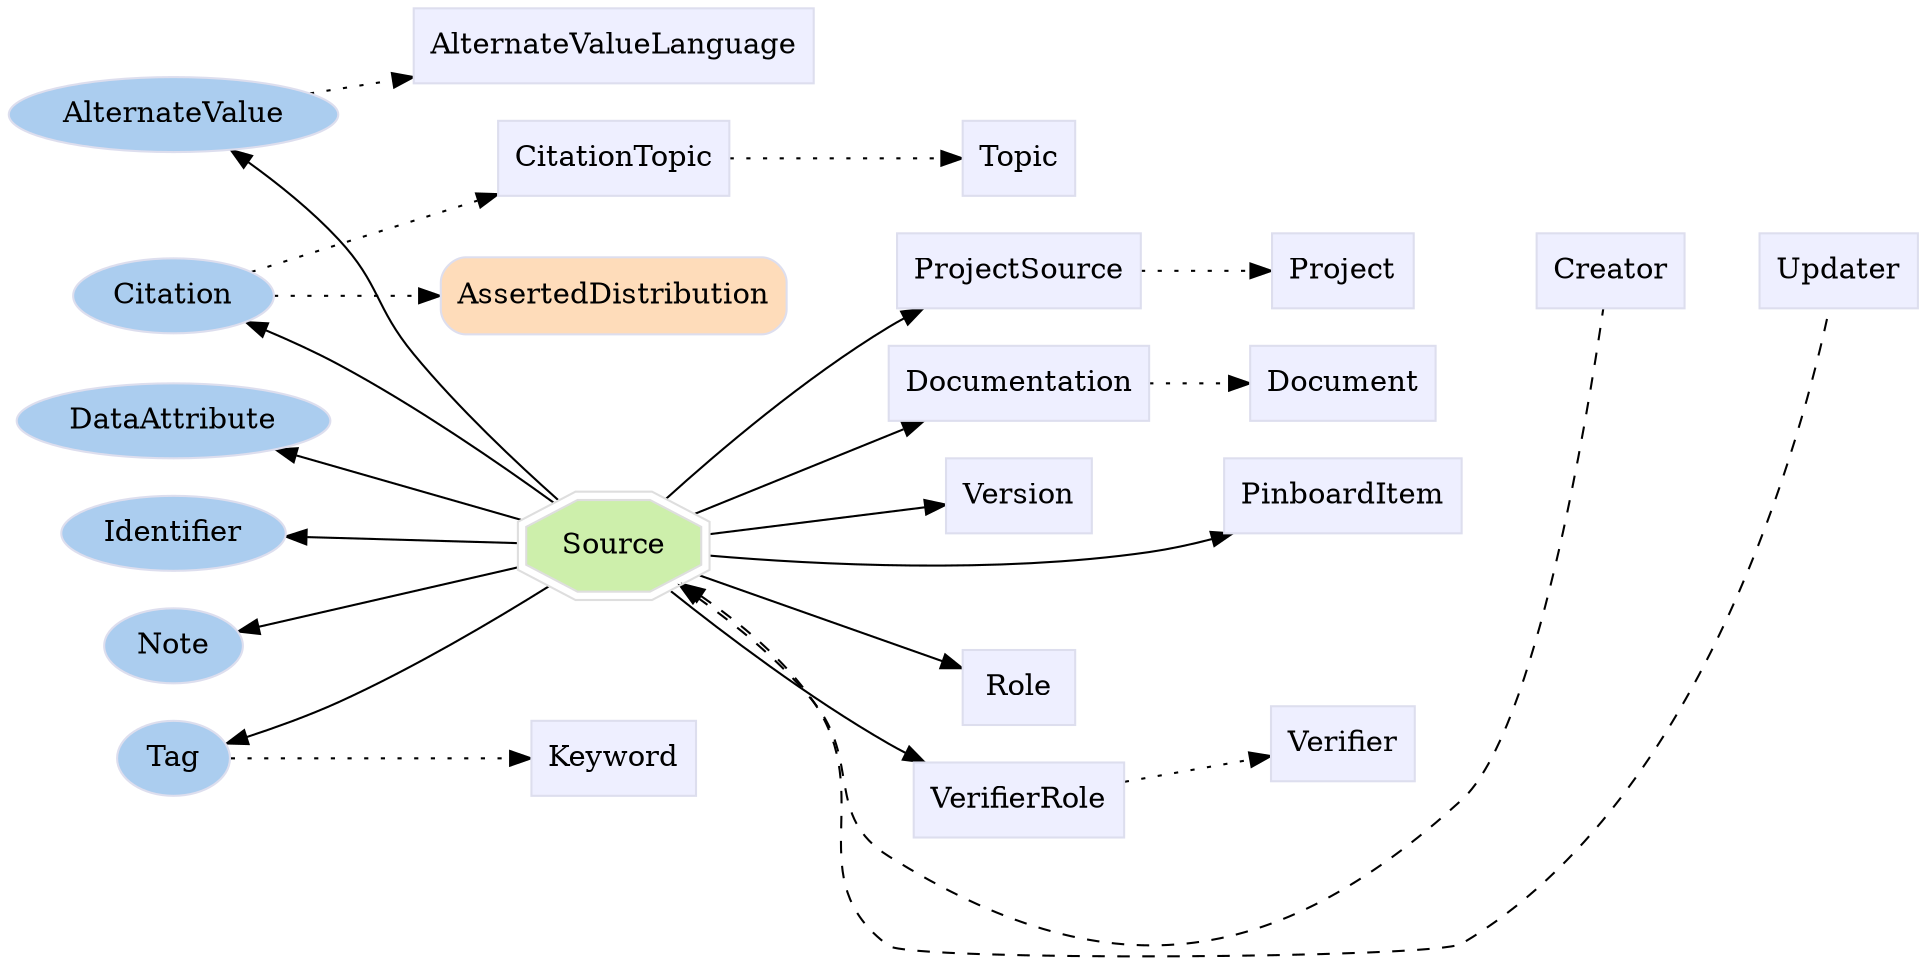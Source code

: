 digraph Source {
	graph [bb="0,0,767.39,447.73",
		label="",
		outputorder=edgesfirst,
		rankdir=LR
	];
	node [label="\N"];
	subgraph annotator_cluster {
		graph [rank=min];
		AlternateValue	[color="#dddeee",
			fillcolor="#abcdef",
			group=annotator,
			height=0.5,
			href="/develop/Data/models.html#alternate-value",
			label=AlternateValue,
			pos="63.694,391.73",
			shape=oval,
			style=filled,
			target=_top,
			width=1.7693];
		Citation	[color="#dddeee",
			fillcolor="#abcdef",
			group=annotator,
			height=0.5,
			href="/develop/Data/models.html#citation",
			label=Citation,
			pos="63.694,298.73",
			shape=oval,
			style=filled,
			target=_top,
			width=1.0832];
		DataAttribute	[color="#dddeee",
			fillcolor="#abcdef",
			group=annotator,
			height=0.5,
			href="/develop/Data/models.html#data-attribute",
			label=DataAttribute,
			pos="63.694,233.73",
			shape=oval,
			style=filled,
			target=_top,
			width=1.6429];
		Identifier	[color="#dddeee",
			fillcolor="#abcdef",
			group=annotator,
			height=0.5,
			href="/develop/Data/models.html#identifier",
			label=Identifier,
			pos="63.694,179.73",
			shape=oval,
			style=filled,
			target=_top,
			width=1.1916];
		Tag	[color="#dddeee",
			fillcolor="#abcdef",
			group=annotator,
			height=0.5,
			href="/develop/Data/models.html#tag",
			label=Tag,
			pos="63.694,71.733",
			shape=oval,
			style=filled,
			target=_top,
			width=0.75];
		Note	[color="#dddeee",
			fillcolor="#abcdef",
			group=annotator,
			height=0.5,
			href="/develop/Data/models.html#note",
			label=Note,
			pos="63.694,125.73",
			shape=oval,
			style=filled,
			target=_top,
			width=0.77632];
	}
	subgraph core {
		Source	[color="#dedede",
			fillcolor="#cdefab",
			group=target,
			height=0.61111,
			href="/develop/Data/models.html#source",
			label=Source,
			pos="238.89,173.73",
			shape=doubleoctagon,
			style=filled,
			target=_top,
			width=1.1663];
		AssertedDistribution	[color="#dddeee",
			fillcolor="#fedcba",
			group=core,
			height=0.51389,
			href="/develop/Data/models.html#asserted-distribution",
			label=AssertedDistribution,
			pos="238.89,298.73",
			shape=Mrecord,
			style=filled,
			target=_top,
			width=1.7917];
	}
	subgraph supporting {
		AlternateValueLanguage	[color="#dddeee",
			fillcolor="#eeefff",
			group=supporting,
			height=0.5,
			href="/develop/Data/models.html#alternate-value-language",
			label=AlternateValueLanguage,
			pos="238.89,429.73",
			shape=box,
			style=filled,
			target=_top,
			width=2.0972];
		CitationTopic	[color="#dddeee",
			fillcolor="#eeefff",
			group=supporting,
			height=0.5,
			href="/develop/Data/models.html#citation-topic",
			label=CitationTopic,
			pos="238.89,375.73",
			shape=box,
			style=filled,
			target=_top,
			width=1.2778];
		Documentation	[color="#dddeee",
			fillcolor="#eeefff",
			group=supporting,
			height=0.5,
			href="/develop/Data/models.html#documentation",
			label=Documentation,
			pos="400.89,267.73",
			shape=box,
			style=filled,
			target=_top,
			width=1.4028];
		Document	[color="#dddeee",
			fillcolor="#eeefff",
			group=supporting,
			height=0.5,
			href="/develop/Data/models.html#document",
			label=Document,
			pos="532.89,267.73",
			shape=box,
			style=filled,
			target=_top,
			width=1.0278];
		Keyword	[color="#dddeee",
			fillcolor="#eeefff",
			group=supporting,
			height=0.5,
			href="/develop/Data/models.html#keyword",
			label=Keyword,
			pos="238.89,71.733",
			shape=box,
			style=filled,
			target=_top,
			width=0.93056];
		PinboardItem	[color="#dddeee",
			fillcolor="#eeefff",
			group=supporting,
			height=0.5,
			href="/develop/Data/models.html#pinboard-item",
			label=PinboardItem,
			pos="532.89,213.73",
			shape=box,
			style=filled,
			target=_top,
			width=1.2639];
		ProjectSource	[color="#dddeee",
			fillcolor="#eeefff",
			group=supporting,
			height=0.5,
			href="/develop/Data/models.html#project-source",
			label=ProjectSource,
			pos="400.89,321.73",
			shape=box,
			style=filled,
			target=_top,
			width=1.2778];
		Project	[color="#dddeee",
			fillcolor="#eeefff",
			group=supporting,
			height=0.5,
			href="/develop/Data/models.html#project",
			label=Project,
			pos="532.89,321.73",
			shape=box,
			style=filled,
			target=_top,
			width=0.76389];
		Role	[color="#dddeee",
			fillcolor="#eeefff",
			group=supporting,
			height=0.5,
			href="/develop/Data/models.html#role",
			label=Role,
			pos="400.89,121.73",
			shape=box,
			style=filled,
			target=_top,
			width=0.75];
		Topic	[color="#dddeee",
			fillcolor="#eeefff",
			group=supporting,
			height=0.5,
			href="/develop/Data/models.html#topic",
			label=Topic,
			pos="400.89,375.73",
			shape=box,
			style=filled,
			target=_top,
			width=0.75];
		VerifierRole	[color="#dddeee",
			fillcolor="#eeefff",
			group=supporting,
			height=0.5,
			href="/develop/Data/models.html#verifier-role",
			label=VerifierRole,
			pos="400.89,67.733",
			shape=box,
			style=filled,
			target=_top,
			width=1.1528];
		Verifier	[color="#dddeee",
			fillcolor="#eeefff",
			group=supporting,
			height=0.5,
			href="/develop/Data/models.html#verifier",
			label=Verifier,
			pos="532.89,94.733",
			shape=box,
			style=filled,
			target=_top,
			width=0.79167];
		Version	[color="#dddeee",
			fillcolor="#eeefff",
			group=supporting,
			height=0.5,
			href="/develop/Data/models.html#version",
			label=Version,
			pos="400.89,213.73",
			shape=box,
			style=filled,
			target=_top,
			width=0.80556];
		Creator	[color="#dddeee",
			fillcolor="#eeefff",
			group=supporting,
			height=0.5,
			href="/develop/Data/models.html#creator",
			label=Creator,
			pos="642.89,321.73",
			shape=box,
			style=filled,
			target=_top,
			width=0.79167];
		Updater	[color="#dddeee",
			fillcolor="#eeefff",
			group=supporting,
			height=0.5,
			href="/develop/Data/models.html#updater",
			label=Updater,
			pos="737.39,321.73",
			shape=box,
			style=filled,
			target=_top,
			width=0.83333];
	}
	AlternateValue -> AlternateValueLanguage	[pos="e,163.09,413.32 114.79,402.72 126.81,405.36 139.98,408.25 153.1,411.13",
		style=dotted];
	Citation -> AssertedDistribution	[pos="e,174.1,298.73 102.7,298.73 120.67,298.73 142.77,298.73 163.85,298.73",
		style=dotted];
	Citation -> CitationTopic	[pos="e,197.21,357.65 92.521,311.1 118.17,322.51 156.85,339.7 187.86,353.49",
		style=dotted];
	Tag -> Keyword	[pos="e,205.11,71.733 90.999,71.733 118.58,71.733 162.36,71.733 194.96,71.733",
		style=dotted];
	Source -> AlternateValue	[pos="e,82.864,374.28 220.93,195.24 205.57,214.91 182.49,244.93 163.39,271.73 146.65,295.23 145.39,303.19 127.39,325.73 115.87,340.15 \
101.82,355.15 89.939,367.2"];
	Source -> Citation	[pos="e,88.946,284.97 215.23,192.91 193.32,211.12 158.9,238.9 127.39,260.73 117.94,267.28 107.35,273.94 97.602,279.82"];
	Source -> DataAttribute	[pos="e,103.56,220.27 201.81,186.23 176.12,195.13 141.32,207.19 113.2,216.93"];
	Source -> Identifier	[pos="e,106.62,178.28 196.65,175.16 172.75,175.99 142.43,177.04 116.88,177.92"];
	Source -> Tag	[pos="e,87.527,80.349 213.73,155.36 191.89,139.24 158.49,115.79 127.39,98.733 117.8,93.477 106.98,88.503 97.066,84.29"];
	Source -> Note	[pos="e,89.878,132.71 198.57,162.84 168.88,154.61 128.48,143.41 99.852,135.48"];
	Source -> Documentation	[pos="e,366.22,249.64 266.93,190.6 289.17,204.37 321.61,224.17 350.39,240.73 352.62,242.01 354.91,243.32 357.22,244.62"];
	Source -> PinboardItem	[pos="e,487.32,196.47 281.23,173.09 324.16,173.17 393.07,175.37 451.39,186.73 460.01,188.41 468.98,190.77 477.66,193.41"];
	Source -> ProjectSource	[pos="e,363.32,303.61 256.39,195.88 276.52,221.83 312.56,265.06 350.39,294.73 351.77,295.81 353.19,296.87 354.65,297.91"];
	Source -> Role	[pos="e,373.47,130.32 277,161.67 303.08,153.2 337.79,141.91 363.67,133.5"];
	Source -> VerifierRole	[pos="e,365.49,85.79 263.88,155.29 285.88,138.69 319.62,114.02 350.39,94.733 352.34,93.507 354.36,92.279 356.4,91.058"];
	Source -> Version	[pos="e,371.78,206.7 280.68,183.93 305.63,190.17 337.34,198.1 361.79,204.21"];
	Source -> Creator	[dir=back,
		pos="s,261.44,154.52 268.73,147.67 283.25,133.84 300.63,116.14 314.39,98.733 333.2,74.929 323.88,55.481 350.39,40.733 439.56,-8.8724 \
504.97,-3.1295 578.39,67.733 612.81,100.96 633.56,251.28 639.85,303.66",
		style=dashed];
	Source -> Updater	[dir=back,
		pos="s,262.98,155.08 270.48,148.4 285.29,134.88 302.42,117.24 314.39,98.733 338.68,61.163 313.53,30.086 350.39,4.7326 364.48,-4.9568 \
569.85,3.2894 578.39,8.7326 687.47,78.252 724.33,248.02 733.7,303.71",
		style=dashed];
	CitationTopic -> Topic	[pos="e,373.83,375.73 285.31,375.73 310.15,375.73 340.49,375.73 363.71,375.73",
		style=dotted];
	Documentation -> Document	[pos="e,495.85,267.73 451.41,267.73 462.61,267.73 474.46,267.73 485.53,267.73",
		style=dotted];
	ProjectSource -> Project	[pos="e,505.06,321.73 446.99,321.73 462.57,321.73 479.84,321.73 494.71,321.73",
		style=dotted];
	Project -> Creator	[pos="e,614.37,321.73 560.59,321.73 573.75,321.73 589.86,321.73 604.26,321.73",
		style=invis];
	Role -> Verifier	[pos="e,504.27,100.47 428.2,116.27 447.2,112.32 473.13,106.94 494.31,102.54",
		style=invis];
	VerifierRole -> Verifier	[pos="e,504.01,88.942 442.66,76.201 459.03,79.601 477.8,83.498 493.88,86.838",
		style=dotted];
	Version -> PinboardItem	[pos="e,487.38,213.73 430.1,213.73 443.82,213.73 460.8,213.73 476.94,213.73",
		style=invis];
	Creator -> Updater	[pos="e,707.22,321.73 671.39,321.73 679.42,321.73 688.35,321.73 696.96,321.73",
		style=invis];
}

